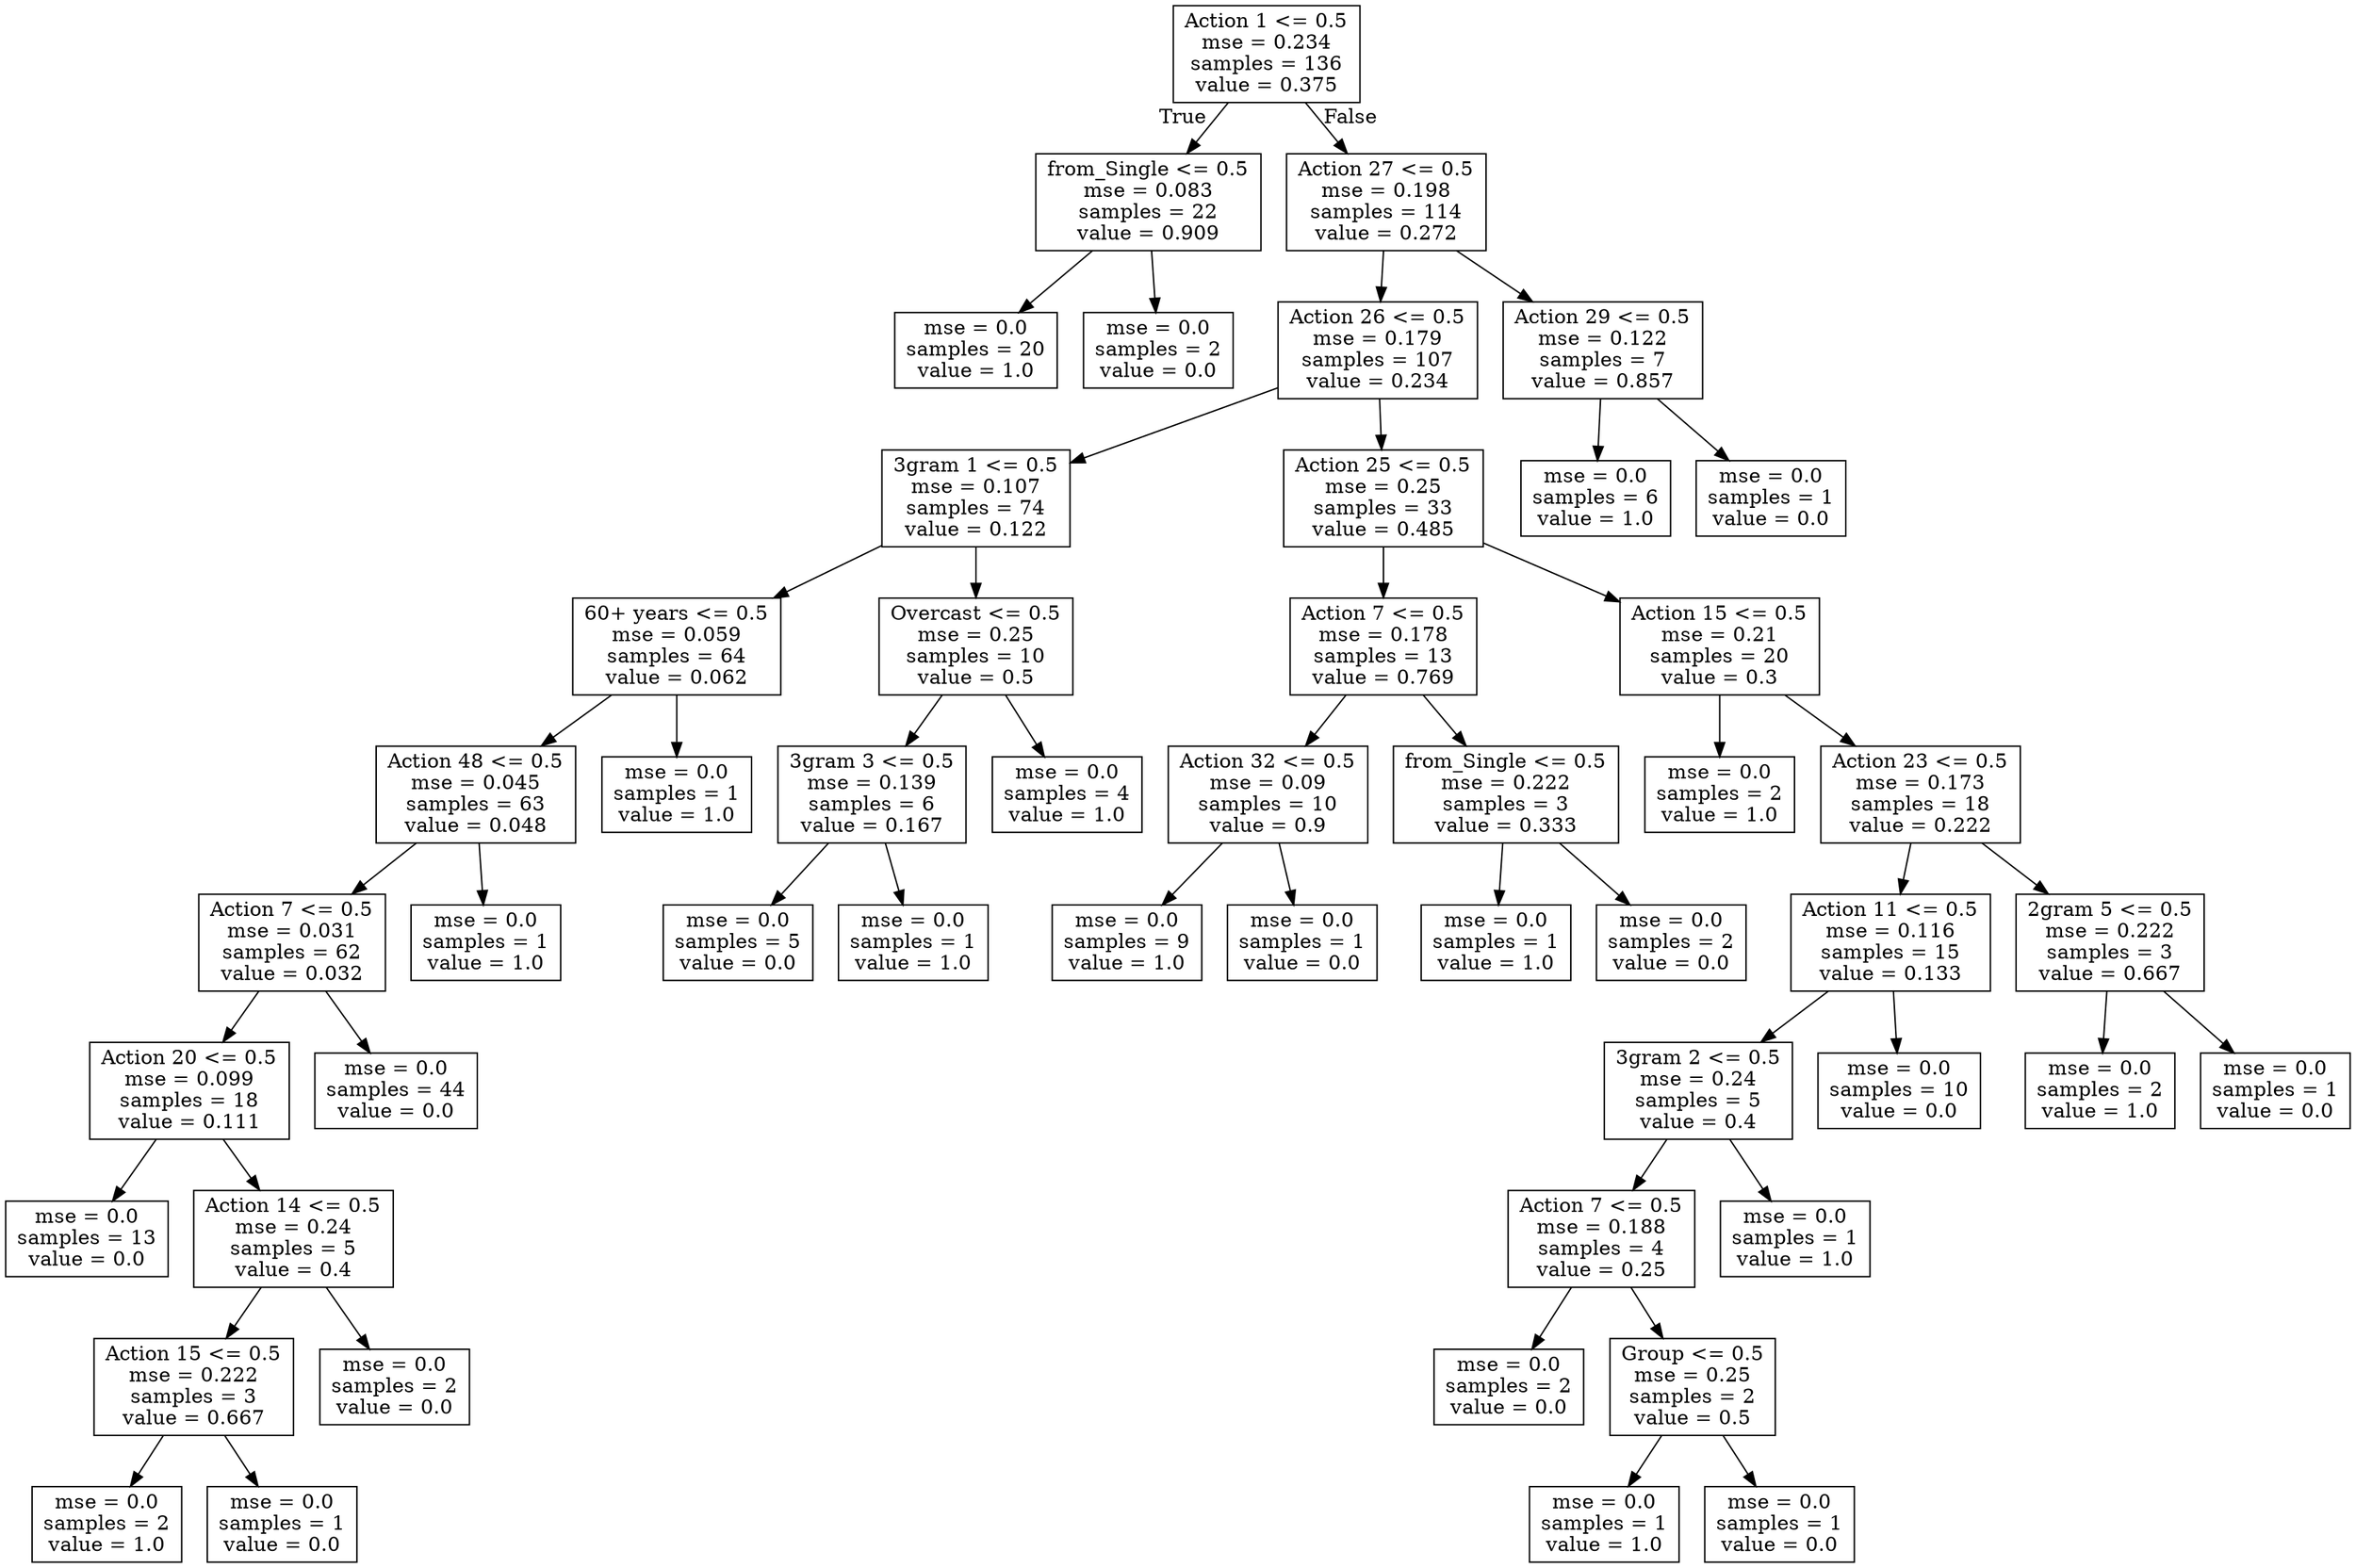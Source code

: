 digraph Tree {
node [shape=box] ;
0 [label="Action 1 <= 0.5\nmse = 0.234\nsamples = 136\nvalue = 0.375"] ;
1 [label="from_Single <= 0.5\nmse = 0.083\nsamples = 22\nvalue = 0.909"] ;
0 -> 1 [labeldistance=2.5, labelangle=45, headlabel="True"] ;
2 [label="mse = 0.0\nsamples = 20\nvalue = 1.0"] ;
1 -> 2 ;
3 [label="mse = 0.0\nsamples = 2\nvalue = 0.0"] ;
1 -> 3 ;
4 [label="Action 27 <= 0.5\nmse = 0.198\nsamples = 114\nvalue = 0.272"] ;
0 -> 4 [labeldistance=2.5, labelangle=-45, headlabel="False"] ;
5 [label="Action 26 <= 0.5\nmse = 0.179\nsamples = 107\nvalue = 0.234"] ;
4 -> 5 ;
6 [label="3gram 1 <= 0.5\nmse = 0.107\nsamples = 74\nvalue = 0.122"] ;
5 -> 6 ;
7 [label="60+ years <= 0.5\nmse = 0.059\nsamples = 64\nvalue = 0.062"] ;
6 -> 7 ;
8 [label="Action 48 <= 0.5\nmse = 0.045\nsamples = 63\nvalue = 0.048"] ;
7 -> 8 ;
9 [label="Action 7 <= 0.5\nmse = 0.031\nsamples = 62\nvalue = 0.032"] ;
8 -> 9 ;
10 [label="Action 20 <= 0.5\nmse = 0.099\nsamples = 18\nvalue = 0.111"] ;
9 -> 10 ;
11 [label="mse = 0.0\nsamples = 13\nvalue = 0.0"] ;
10 -> 11 ;
12 [label="Action 14 <= 0.5\nmse = 0.24\nsamples = 5\nvalue = 0.4"] ;
10 -> 12 ;
13 [label="Action 15 <= 0.5\nmse = 0.222\nsamples = 3\nvalue = 0.667"] ;
12 -> 13 ;
14 [label="mse = 0.0\nsamples = 2\nvalue = 1.0"] ;
13 -> 14 ;
15 [label="mse = 0.0\nsamples = 1\nvalue = 0.0"] ;
13 -> 15 ;
16 [label="mse = 0.0\nsamples = 2\nvalue = 0.0"] ;
12 -> 16 ;
17 [label="mse = 0.0\nsamples = 44\nvalue = 0.0"] ;
9 -> 17 ;
18 [label="mse = 0.0\nsamples = 1\nvalue = 1.0"] ;
8 -> 18 ;
19 [label="mse = 0.0\nsamples = 1\nvalue = 1.0"] ;
7 -> 19 ;
20 [label="Overcast <= 0.5\nmse = 0.25\nsamples = 10\nvalue = 0.5"] ;
6 -> 20 ;
21 [label="3gram 3 <= 0.5\nmse = 0.139\nsamples = 6\nvalue = 0.167"] ;
20 -> 21 ;
22 [label="mse = 0.0\nsamples = 5\nvalue = 0.0"] ;
21 -> 22 ;
23 [label="mse = 0.0\nsamples = 1\nvalue = 1.0"] ;
21 -> 23 ;
24 [label="mse = 0.0\nsamples = 4\nvalue = 1.0"] ;
20 -> 24 ;
25 [label="Action 25 <= 0.5\nmse = 0.25\nsamples = 33\nvalue = 0.485"] ;
5 -> 25 ;
26 [label="Action 7 <= 0.5\nmse = 0.178\nsamples = 13\nvalue = 0.769"] ;
25 -> 26 ;
27 [label="Action 32 <= 0.5\nmse = 0.09\nsamples = 10\nvalue = 0.9"] ;
26 -> 27 ;
28 [label="mse = 0.0\nsamples = 9\nvalue = 1.0"] ;
27 -> 28 ;
29 [label="mse = 0.0\nsamples = 1\nvalue = 0.0"] ;
27 -> 29 ;
30 [label="from_Single <= 0.5\nmse = 0.222\nsamples = 3\nvalue = 0.333"] ;
26 -> 30 ;
31 [label="mse = 0.0\nsamples = 1\nvalue = 1.0"] ;
30 -> 31 ;
32 [label="mse = 0.0\nsamples = 2\nvalue = 0.0"] ;
30 -> 32 ;
33 [label="Action 15 <= 0.5\nmse = 0.21\nsamples = 20\nvalue = 0.3"] ;
25 -> 33 ;
34 [label="mse = 0.0\nsamples = 2\nvalue = 1.0"] ;
33 -> 34 ;
35 [label="Action 23 <= 0.5\nmse = 0.173\nsamples = 18\nvalue = 0.222"] ;
33 -> 35 ;
36 [label="Action 11 <= 0.5\nmse = 0.116\nsamples = 15\nvalue = 0.133"] ;
35 -> 36 ;
37 [label="3gram 2 <= 0.5\nmse = 0.24\nsamples = 5\nvalue = 0.4"] ;
36 -> 37 ;
38 [label="Action 7 <= 0.5\nmse = 0.188\nsamples = 4\nvalue = 0.25"] ;
37 -> 38 ;
39 [label="mse = 0.0\nsamples = 2\nvalue = 0.0"] ;
38 -> 39 ;
40 [label="Group <= 0.5\nmse = 0.25\nsamples = 2\nvalue = 0.5"] ;
38 -> 40 ;
41 [label="mse = 0.0\nsamples = 1\nvalue = 1.0"] ;
40 -> 41 ;
42 [label="mse = 0.0\nsamples = 1\nvalue = 0.0"] ;
40 -> 42 ;
43 [label="mse = 0.0\nsamples = 1\nvalue = 1.0"] ;
37 -> 43 ;
44 [label="mse = 0.0\nsamples = 10\nvalue = 0.0"] ;
36 -> 44 ;
45 [label="2gram 5 <= 0.5\nmse = 0.222\nsamples = 3\nvalue = 0.667"] ;
35 -> 45 ;
46 [label="mse = 0.0\nsamples = 2\nvalue = 1.0"] ;
45 -> 46 ;
47 [label="mse = 0.0\nsamples = 1\nvalue = 0.0"] ;
45 -> 47 ;
48 [label="Action 29 <= 0.5\nmse = 0.122\nsamples = 7\nvalue = 0.857"] ;
4 -> 48 ;
49 [label="mse = 0.0\nsamples = 6\nvalue = 1.0"] ;
48 -> 49 ;
50 [label="mse = 0.0\nsamples = 1\nvalue = 0.0"] ;
48 -> 50 ;
}